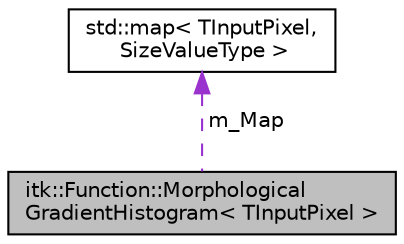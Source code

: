 digraph "itk::Function::MorphologicalGradientHistogram&lt; TInputPixel &gt;"
{
 // LATEX_PDF_SIZE
  edge [fontname="Helvetica",fontsize="10",labelfontname="Helvetica",labelfontsize="10"];
  node [fontname="Helvetica",fontsize="10",shape=record];
  Node1 [label="itk::Function::Morphological\lGradientHistogram\< TInputPixel \>",height=0.2,width=0.4,color="black", fillcolor="grey75", style="filled", fontcolor="black",tooltip=" "];
  Node2 -> Node1 [dir="back",color="darkorchid3",fontsize="10",style="dashed",label=" m_Map" ,fontname="Helvetica"];
  Node2 [label="std::map\< TInputPixel,\l SizeValueType \>",height=0.2,width=0.4,color="black", fillcolor="white", style="filled",tooltip=" "];
}
